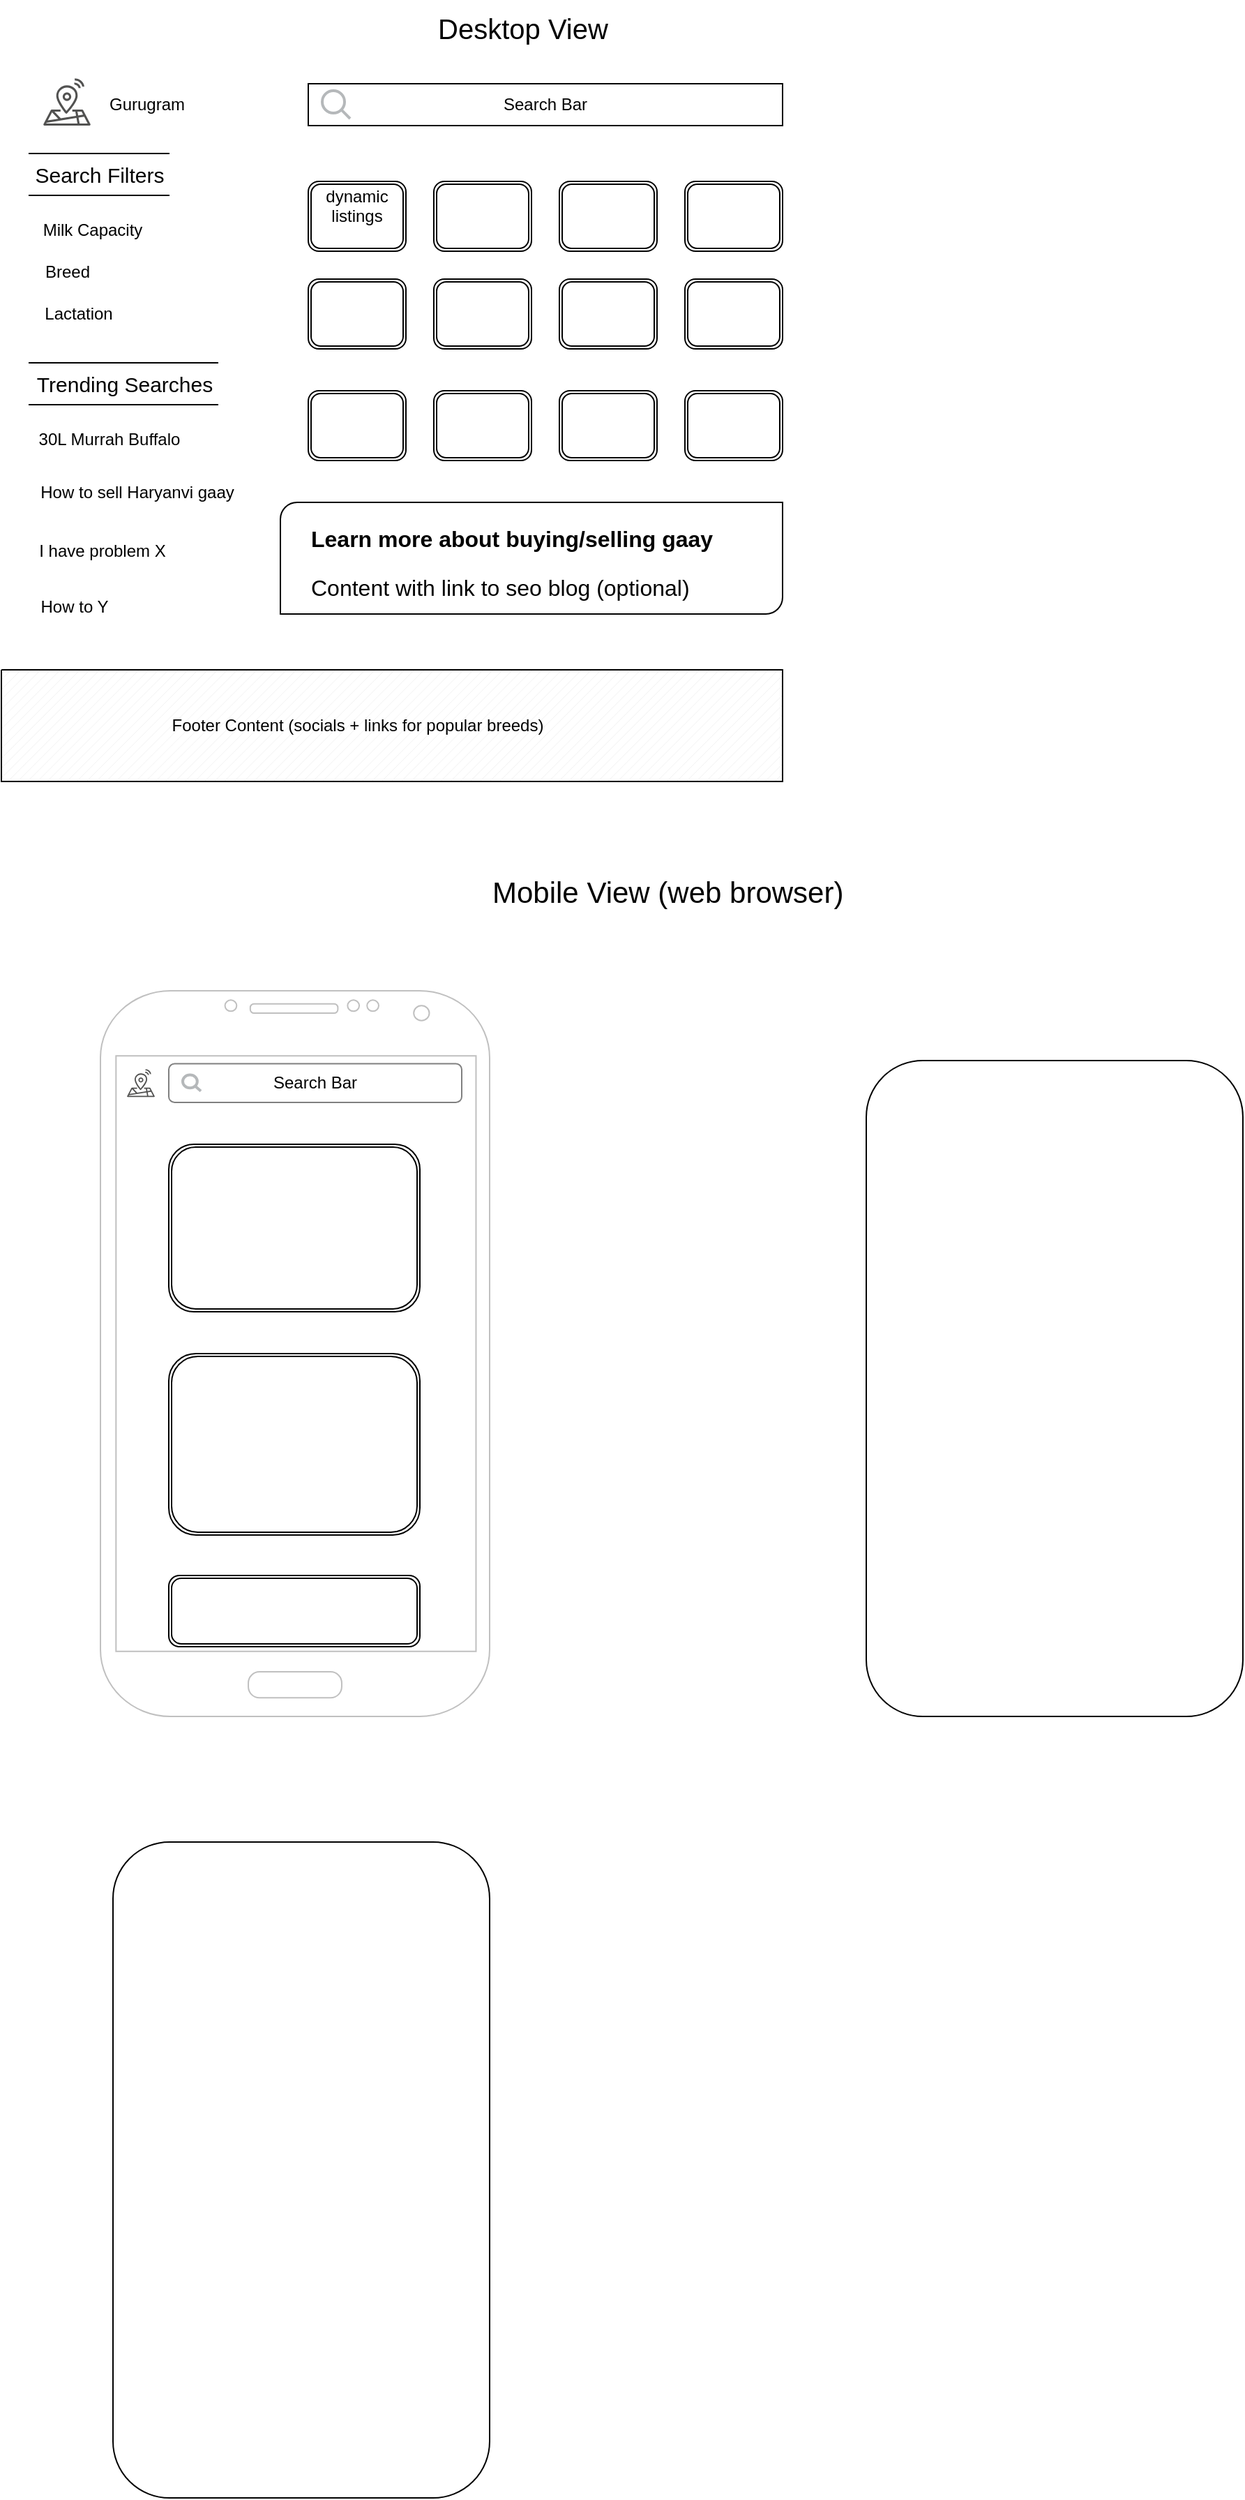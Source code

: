 <mxfile version="24.4.7" type="github">
  <diagram name="Page-1" id="HL-EhzjaIxrxedGsTlQi">
    <mxGraphModel dx="907" dy="544" grid="1" gridSize="10" guides="1" tooltips="1" connect="1" arrows="1" fold="1" page="1" pageScale="1" pageWidth="827" pageHeight="1169" math="0" shadow="0">
      <root>
        <mxCell id="0" />
        <mxCell id="1" parent="0" />
        <mxCell id="Of4VmwByg9G7YErORbnD-1" value="Desktop View" style="text;html=1;align=center;verticalAlign=middle;whiteSpace=wrap;rounded=0;fontSize=20;" parent="1" vertex="1">
          <mxGeometry x="334" y="40" width="160" height="40" as="geometry" />
        </mxCell>
        <mxCell id="Of4VmwByg9G7YErORbnD-2" value="Search Bar" style="rounded=0;whiteSpace=wrap;html=1;" parent="1" vertex="1">
          <mxGeometry x="260" y="100" width="340" height="30" as="geometry" />
        </mxCell>
        <mxCell id="Of4VmwByg9G7YErORbnD-3" value="dynamic listings&lt;div&gt;&lt;br&gt;&lt;/div&gt;" style="shape=ext;double=1;rounded=1;whiteSpace=wrap;html=1;" parent="1" vertex="1">
          <mxGeometry x="260" y="170" width="70" height="50" as="geometry" />
        </mxCell>
        <mxCell id="Of4VmwByg9G7YErORbnD-4" value="" style="shape=ext;double=1;rounded=1;whiteSpace=wrap;html=1;" parent="1" vertex="1">
          <mxGeometry x="350" y="170" width="70" height="50" as="geometry" />
        </mxCell>
        <mxCell id="Of4VmwByg9G7YErORbnD-5" value="" style="shape=ext;double=1;rounded=1;whiteSpace=wrap;html=1;" parent="1" vertex="1">
          <mxGeometry x="440" y="170" width="70" height="50" as="geometry" />
        </mxCell>
        <mxCell id="Of4VmwByg9G7YErORbnD-6" value="" style="shape=ext;double=1;rounded=1;whiteSpace=wrap;html=1;" parent="1" vertex="1">
          <mxGeometry x="530" y="170" width="70" height="50" as="geometry" />
        </mxCell>
        <mxCell id="Of4VmwByg9G7YErORbnD-7" value="" style="html=1;verticalLabelPosition=bottom;align=center;labelBackgroundColor=#ffffff;verticalAlign=top;strokeWidth=2;strokeColor=#b5b8ba;shadow=0;dashed=0;shape=mxgraph.ios7.icons.looking_glass;" parent="1" vertex="1">
          <mxGeometry x="270" y="105" width="20" height="20" as="geometry" />
        </mxCell>
        <mxCell id="Of4VmwByg9G7YErORbnD-10" value="" style="shape=ext;double=1;rounded=1;whiteSpace=wrap;html=1;" parent="1" vertex="1">
          <mxGeometry x="260" y="240" width="70" height="50" as="geometry" />
        </mxCell>
        <mxCell id="Of4VmwByg9G7YErORbnD-11" value="" style="shape=ext;double=1;rounded=1;whiteSpace=wrap;html=1;" parent="1" vertex="1">
          <mxGeometry x="350" y="240" width="70" height="50" as="geometry" />
        </mxCell>
        <mxCell id="Of4VmwByg9G7YErORbnD-12" value="" style="shape=ext;double=1;rounded=1;whiteSpace=wrap;html=1;" parent="1" vertex="1">
          <mxGeometry x="440" y="320" width="70" height="50" as="geometry" />
        </mxCell>
        <mxCell id="Of4VmwByg9G7YErORbnD-13" value="" style="shape=ext;double=1;rounded=1;whiteSpace=wrap;html=1;" parent="1" vertex="1">
          <mxGeometry x="350" y="320" width="70" height="50" as="geometry" />
        </mxCell>
        <mxCell id="Of4VmwByg9G7YErORbnD-14" value="" style="shape=ext;double=1;rounded=1;whiteSpace=wrap;html=1;" parent="1" vertex="1">
          <mxGeometry x="260" y="320" width="70" height="50" as="geometry" />
        </mxCell>
        <mxCell id="Of4VmwByg9G7YErORbnD-15" value="" style="shape=ext;double=1;rounded=1;whiteSpace=wrap;html=1;" parent="1" vertex="1">
          <mxGeometry x="440" y="240" width="70" height="50" as="geometry" />
        </mxCell>
        <mxCell id="Of4VmwByg9G7YErORbnD-16" value="" style="shape=ext;double=1;rounded=1;whiteSpace=wrap;html=1;" parent="1" vertex="1">
          <mxGeometry x="530" y="240" width="70" height="50" as="geometry" />
        </mxCell>
        <mxCell id="Of4VmwByg9G7YErORbnD-17" value="" style="shape=ext;double=1;rounded=1;whiteSpace=wrap;html=1;" parent="1" vertex="1">
          <mxGeometry x="530" y="320" width="70" height="50" as="geometry" />
        </mxCell>
        <mxCell id="Of4VmwByg9G7YErORbnD-23" value="" style="sketch=0;outlineConnect=0;fontColor=#232F3E;gradientColor=none;fillColor=#525251;strokeColor=none;dashed=0;verticalLabelPosition=bottom;verticalAlign=top;align=center;html=1;fontSize=12;fontStyle=0;aspect=fixed;pointerEvents=1;shape=mxgraph.aws4.iot_core_device_location;" parent="1" vertex="1">
          <mxGeometry x="70" y="96" width="34" height="34" as="geometry" />
        </mxCell>
        <mxCell id="Of4VmwByg9G7YErORbnD-24" value="Gurugram" style="text;html=1;align=center;verticalAlign=middle;resizable=0;points=[];autosize=1;strokeColor=none;fillColor=none;" parent="1" vertex="1">
          <mxGeometry x="104" y="100" width="80" height="30" as="geometry" />
        </mxCell>
        <mxCell id="Of4VmwByg9G7YErORbnD-33" value="" style="verticalLabelPosition=bottom;verticalAlign=top;html=1;shape=mxgraph.basic.diag_round_rect;dx=6;whiteSpace=wrap;" parent="1" vertex="1">
          <mxGeometry x="240" y="400" width="360" height="80" as="geometry" />
        </mxCell>
        <mxCell id="Of4VmwByg9G7YErORbnD-9" value="&lt;h1 style=&quot;margin-top: 0px; font-size: 16px;&quot;&gt;&lt;font style=&quot;font-size: 16px;&quot;&gt;Learn more about buying/selling gaay&lt;/font&gt;&lt;/h1&gt;&lt;p style=&quot;font-size: 16px;&quot;&gt;Content with link to seo blog (optional)&lt;/p&gt;" style="text;html=1;whiteSpace=wrap;overflow=hidden;rounded=0;" parent="1" vertex="1">
          <mxGeometry x="260" y="410" width="340" height="80" as="geometry" />
        </mxCell>
        <mxCell id="Of4VmwByg9G7YErORbnD-34" value="" style="verticalLabelPosition=bottom;verticalAlign=top;html=1;shape=mxgraph.basic.patternFillRect;fillStyle=diag;step=5;fillStrokeWidth=0.2;fillStrokeColor=#dddddd;" parent="1" vertex="1">
          <mxGeometry x="40" y="520" width="560" height="80" as="geometry" />
        </mxCell>
        <mxCell id="Of4VmwByg9G7YErORbnD-35" value="Footer Content (socials + links for popular breeds)" style="text;html=1;align=center;verticalAlign=middle;resizable=0;points=[];autosize=1;strokeColor=none;fillColor=none;" parent="1" vertex="1">
          <mxGeometry x="150" y="545" width="290" height="30" as="geometry" />
        </mxCell>
        <mxCell id="Of4VmwByg9G7YErORbnD-36" value="30L Murrah Buffalo" style="text;html=1;align=center;verticalAlign=middle;resizable=0;points=[];autosize=1;strokeColor=none;fillColor=none;" parent="1" vertex="1">
          <mxGeometry x="57" y="340" width="120" height="30" as="geometry" />
        </mxCell>
        <mxCell id="Of4VmwByg9G7YErORbnD-37" value="" style="html=1;dashed=0;whiteSpace=wrap;shape=partialRectangle;right=0;left=0;" parent="1" vertex="1">
          <mxGeometry x="60" y="150" width="100" height="30" as="geometry" />
        </mxCell>
        <mxCell id="Of4VmwByg9G7YErORbnD-32" value="Search&amp;nbsp;&lt;span style=&quot;background-color: initial; font-size: 15px;&quot;&gt;Filters&lt;/span&gt;" style="text;html=1;align=center;verticalAlign=middle;resizable=0;points=[];autosize=1;strokeColor=none;fillColor=none;fontSize=15;" parent="1" vertex="1">
          <mxGeometry x="50" y="150" width="120" height="30" as="geometry" />
        </mxCell>
        <mxCell id="Of4VmwByg9G7YErORbnD-38" value="" style="html=1;dashed=0;whiteSpace=wrap;shape=partialRectangle;right=0;left=0;" parent="1" vertex="1">
          <mxGeometry x="60" y="300" width="135" height="30" as="geometry" />
        </mxCell>
        <mxCell id="Of4VmwByg9G7YErORbnD-26" value="Trending Searches" style="text;html=1;align=center;verticalAlign=middle;resizable=0;points=[];autosize=1;strokeColor=none;fillColor=none;fontSize=15;" parent="1" vertex="1">
          <mxGeometry x="52.5" y="300" width="150" height="30" as="geometry" />
        </mxCell>
        <mxCell id="Of4VmwByg9G7YErORbnD-39" value="How to sell Haryanvi gaay" style="text;html=1;align=center;verticalAlign=middle;resizable=0;points=[];autosize=1;strokeColor=none;fillColor=none;" parent="1" vertex="1">
          <mxGeometry x="57" y="378" width="160" height="30" as="geometry" />
        </mxCell>
        <mxCell id="Of4VmwByg9G7YErORbnD-40" value="I have problem X" style="text;html=1;align=center;verticalAlign=middle;resizable=0;points=[];autosize=1;strokeColor=none;fillColor=none;" parent="1" vertex="1">
          <mxGeometry x="57" y="420" width="110" height="30" as="geometry" />
        </mxCell>
        <mxCell id="Of4VmwByg9G7YErORbnD-41" value="Milk Capacity" style="text;html=1;align=center;verticalAlign=middle;resizable=0;points=[];autosize=1;strokeColor=none;fillColor=none;" parent="1" vertex="1">
          <mxGeometry x="60" y="190" width="90" height="30" as="geometry" />
        </mxCell>
        <mxCell id="Of4VmwByg9G7YErORbnD-42" value="Breed" style="text;html=1;align=center;verticalAlign=middle;resizable=0;points=[];autosize=1;strokeColor=none;fillColor=none;" parent="1" vertex="1">
          <mxGeometry x="57" y="220" width="60" height="30" as="geometry" />
        </mxCell>
        <mxCell id="Of4VmwByg9G7YErORbnD-43" value="Lactation" style="text;html=1;align=center;verticalAlign=middle;resizable=0;points=[];autosize=1;strokeColor=none;fillColor=none;" parent="1" vertex="1">
          <mxGeometry x="60" y="250" width="70" height="30" as="geometry" />
        </mxCell>
        <mxCell id="Of4VmwByg9G7YErORbnD-44" value="How to Y" style="text;html=1;align=center;verticalAlign=middle;resizable=0;points=[];autosize=1;strokeColor=none;fillColor=none;" parent="1" vertex="1">
          <mxGeometry x="57" y="460" width="70" height="30" as="geometry" />
        </mxCell>
        <mxCell id="Of4VmwByg9G7YErORbnD-46" value="&lt;span style=&quot;font-family: Arial; font-style: normal; text-align: right;&quot; data-sheets-root=&quot;1&quot; data-sheets-value=&quot;{&amp;quot;1&amp;quot;:3,&amp;quot;3&amp;quot;:245101}&quot; data-sheets-userformat=&quot;{&amp;quot;2&amp;quot;:515,&amp;quot;3&amp;quot;:{&amp;quot;1&amp;quot;:0},&amp;quot;4&amp;quot;:{&amp;quot;1&amp;quot;:2,&amp;quot;2&amp;quot;:16776960},&amp;quot;12&amp;quot;:0}&quot;&gt;&lt;font style=&quot;font-size: 21px;&quot;&gt;Mobile View (web browser)&lt;/font&gt;&lt;/span&gt;" style="text;whiteSpace=wrap;html=1;" parent="1" vertex="1">
          <mxGeometry x="390" y="660" width="266" height="40" as="geometry" />
        </mxCell>
        <mxCell id="Of4VmwByg9G7YErORbnD-48" value="" style="rounded=1;whiteSpace=wrap;html=1;direction=south;" parent="1" vertex="1">
          <mxGeometry x="660" y="800" width="270" height="470" as="geometry" />
        </mxCell>
        <mxCell id="Of4VmwByg9G7YErORbnD-50" value="" style="rounded=1;whiteSpace=wrap;html=1;direction=south;" parent="1" vertex="1">
          <mxGeometry x="120" y="1360" width="270" height="470" as="geometry" />
        </mxCell>
        <mxCell id="Of4VmwByg9G7YErORbnD-53" value="Search Bar" style="rounded=1;whiteSpace=wrap;html=1;strokeColor=#808080;" parent="1" vertex="1">
          <mxGeometry x="160" y="802.25" width="210" height="27.75" as="geometry" />
        </mxCell>
        <mxCell id="Of4VmwByg9G7YErORbnD-55" value="" style="verticalLabelPosition=bottom;verticalAlign=top;html=1;shadow=0;dashed=0;strokeWidth=1;shape=mxgraph.android.phone2;strokeColor=#c0c0c0;" parent="1" vertex="1">
          <mxGeometry x="111" y="750" width="279" height="520" as="geometry" />
        </mxCell>
        <mxCell id="Of4VmwByg9G7YErORbnD-56" value="" style="html=1;verticalLabelPosition=bottom;align=center;labelBackgroundColor=#ffffff;verticalAlign=top;strokeWidth=2;strokeColor=#b5b8ba;shadow=0;dashed=0;shape=mxgraph.ios7.icons.looking_glass;" parent="1" vertex="1">
          <mxGeometry x="170" y="810.31" width="13" height="11.62" as="geometry" />
        </mxCell>
        <mxCell id="Of4VmwByg9G7YErORbnD-57" value="" style="sketch=0;outlineConnect=0;fontColor=#232F3E;gradientColor=none;fillColor=#525251;strokeColor=none;dashed=0;verticalLabelPosition=bottom;verticalAlign=top;align=center;html=1;fontSize=12;fontStyle=0;aspect=fixed;pointerEvents=1;shape=mxgraph.aws4.iot_core_device_location;" parent="1" vertex="1">
          <mxGeometry x="130" y="806.12" width="20" height="20" as="geometry" />
        </mxCell>
        <mxCell id="BVAii4xaY5nyKQLo3ADb-1" value="" style="shape=ext;double=1;rounded=1;whiteSpace=wrap;html=1;" vertex="1" parent="1">
          <mxGeometry x="160" y="1010" width="180" height="130" as="geometry" />
        </mxCell>
        <mxCell id="BVAii4xaY5nyKQLo3ADb-2" value="" style="shape=ext;double=1;rounded=1;whiteSpace=wrap;html=1;" vertex="1" parent="1">
          <mxGeometry x="160" y="860" width="180" height="120" as="geometry" />
        </mxCell>
        <mxCell id="BVAii4xaY5nyKQLo3ADb-3" value="" style="shape=ext;double=1;rounded=1;whiteSpace=wrap;html=1;" vertex="1" parent="1">
          <mxGeometry x="160" y="1169" width="180" height="51" as="geometry" />
        </mxCell>
      </root>
    </mxGraphModel>
  </diagram>
</mxfile>
